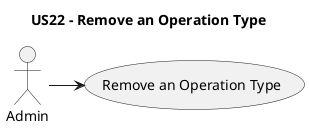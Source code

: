 @startuml
'https://plantuml.com/use-case-diagram

title US22 - Remove an Operation Type


:Admin: as Actor


Actor -> (Remove an Operation Type)


@enduml
